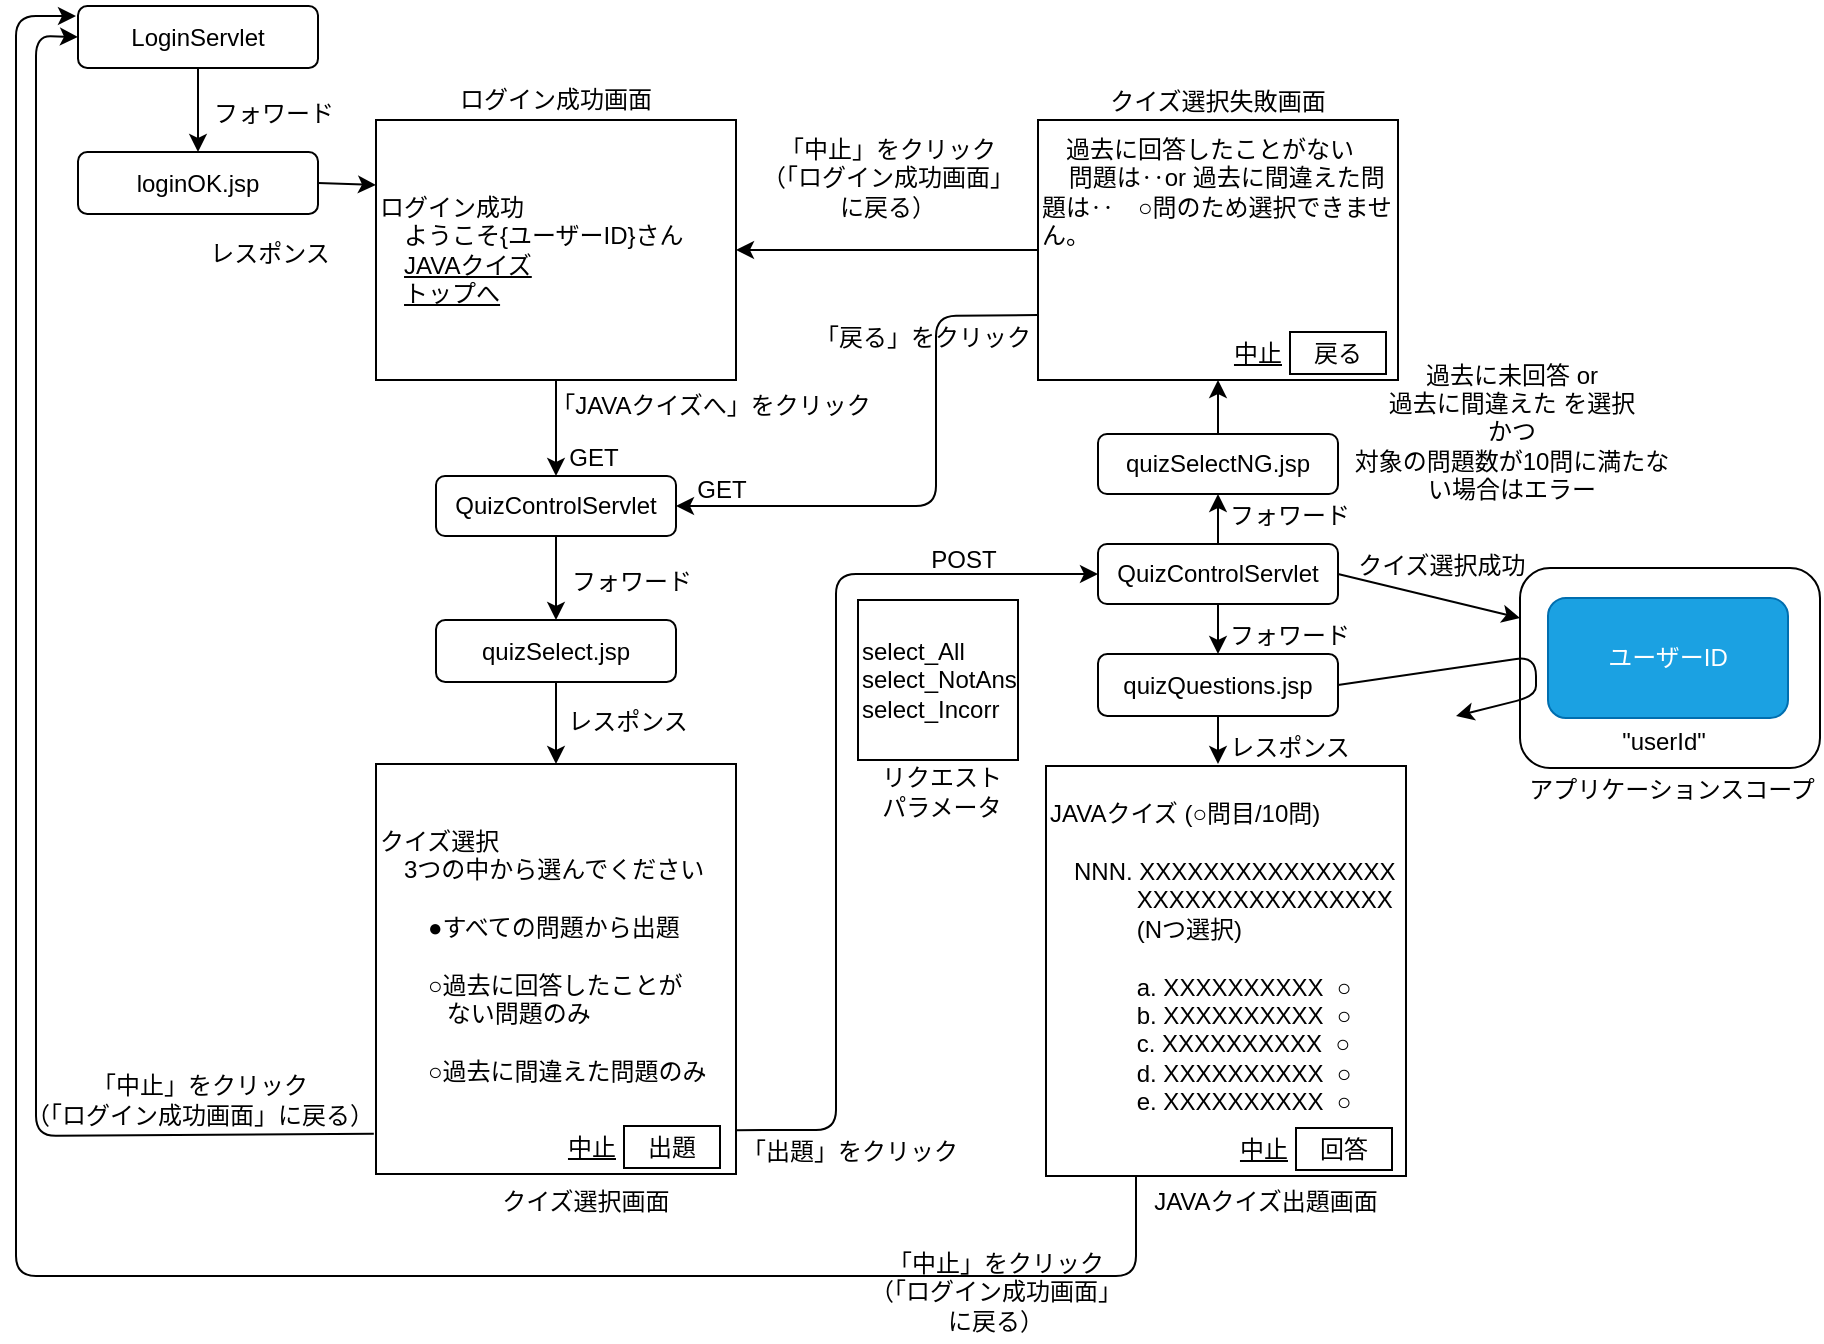 <mxfile>
    <diagram id="cOPPHnaynSb4PC9Ppda5" name="ページ1">
        <mxGraphModel dx="576" dy="475" grid="1" gridSize="10" guides="1" tooltips="1" connect="1" arrows="1" fold="1" page="1" pageScale="1" pageWidth="827" pageHeight="1169" background="none" math="0" shadow="0">
            <root>
                <mxCell id="0"/>
                <mxCell id="1" parent="0"/>
                <mxCell id="12" value="「出題」をクリック" style="text;html=1;strokeColor=none;fillColor=none;align=center;verticalAlign=middle;whiteSpace=wrap;rounded=0;" parent="1" vertex="1">
                    <mxGeometry x="347" y="563" width="160" height="30" as="geometry"/>
                </mxCell>
                <mxCell id="34" value="過去に未回答 or &lt;br&gt;過去に間違えた を選択&lt;br&gt;かつ&lt;br&gt;対象の問題数が10問に満たない場合はエラー" style="text;html=1;strokeColor=none;fillColor=none;align=center;verticalAlign=middle;whiteSpace=wrap;rounded=0;" parent="1" vertex="1">
                    <mxGeometry x="678" y="171" width="160" height="93" as="geometry"/>
                </mxCell>
                <mxCell id="38" value="　過去に回答したことがない&lt;br&gt;&amp;nbsp; &amp;nbsp; 問題は‥or 過去に間違えた問題は‥　○問のため選択できません。&lt;br&gt;&lt;br&gt;&lt;br&gt;&lt;br&gt;&lt;br&gt;" style="rounded=0;whiteSpace=wrap;html=1;align=left;" parent="1" vertex="1">
                    <mxGeometry x="521" y="62" width="180" height="130" as="geometry"/>
                </mxCell>
                <mxCell id="2" value="ログイン成功&lt;br&gt;　ようこそ{ユーザーID}さん&lt;br&gt;　&lt;u&gt;JAVAクイズ&lt;/u&gt;&lt;br&gt;　&lt;u&gt;トップへ&lt;/u&gt;" style="rounded=0;whiteSpace=wrap;html=1;align=left;" parent="1" vertex="1">
                    <mxGeometry x="190" y="62" width="180" height="130" as="geometry"/>
                </mxCell>
                <mxCell id="3" value="クイズ選択&lt;br&gt;　3つの中から選んでください&lt;br&gt;&lt;br&gt;　　●すべての問題から出題&lt;br&gt;&lt;br&gt;　　○過去に回答したことが&lt;br&gt;&amp;nbsp; &amp;nbsp; &amp;nbsp; &amp;nbsp; &amp;nbsp; ない問題のみ&lt;br&gt;&lt;br&gt;　　○過去に間違えた問題のみ&lt;br&gt;&lt;br&gt;" style="rounded=0;whiteSpace=wrap;html=1;align=left;" parent="1" vertex="1">
                    <mxGeometry x="190" y="384" width="180" height="205" as="geometry"/>
                </mxCell>
                <mxCell id="6" value="出題" style="text;html=1;strokeColor=default;fillColor=none;align=center;verticalAlign=middle;whiteSpace=wrap;rounded=0;" parent="1" vertex="1">
                    <mxGeometry x="314" y="565" width="48" height="21" as="geometry"/>
                </mxCell>
                <mxCell id="7" value="JAVAクイズ (○問目/10問)&lt;br&gt;&lt;br&gt;　NNN. XXXXXXXXXXXXXXXX&lt;br&gt;&amp;nbsp; &amp;nbsp; &amp;nbsp; &amp;nbsp; &amp;nbsp; &amp;nbsp; &amp;nbsp;XXXXXXXXXXXXXXXX&lt;br&gt;&amp;nbsp; &amp;nbsp; &amp;nbsp; &amp;nbsp; &amp;nbsp; &amp;nbsp; &amp;nbsp;(Nつ選択)&lt;br&gt;&lt;br&gt;&amp;nbsp; &amp;nbsp; &amp;nbsp; &amp;nbsp; &amp;nbsp; &amp;nbsp; &amp;nbsp;a. XXXXXXXXXX&amp;nbsp; ○&lt;br&gt;&amp;nbsp; &amp;nbsp; &amp;nbsp; &amp;nbsp; &amp;nbsp; &amp;nbsp; &amp;nbsp;b. XXXXXXXXXX&amp;nbsp; ○&lt;br&gt;&amp;nbsp; &amp;nbsp; &amp;nbsp; &amp;nbsp; &amp;nbsp; &amp;nbsp; &amp;nbsp;c. XXXXXXXXXX&amp;nbsp; ○&lt;br&gt;&amp;nbsp; &amp;nbsp; &amp;nbsp; &amp;nbsp; &amp;nbsp; &amp;nbsp; &amp;nbsp;d. XXXXXXXXXX&amp;nbsp; ○&lt;br&gt;&amp;nbsp; &amp;nbsp; &amp;nbsp; &amp;nbsp; &amp;nbsp; &amp;nbsp; &amp;nbsp;e. XXXXXXXXXX&amp;nbsp; ○&lt;br&gt;&lt;br&gt;" style="rounded=0;whiteSpace=wrap;html=1;align=left;" parent="1" vertex="1">
                    <mxGeometry x="525" y="385" width="180" height="205" as="geometry"/>
                </mxCell>
                <mxCell id="35" value="" style="edgeStyle=none;html=1;entryX=1;entryY=0.5;entryDx=0;entryDy=0;exitX=0;exitY=0.75;exitDx=0;exitDy=0;" parent="1" source="38" target="52" edge="1">
                    <mxGeometry relative="1" as="geometry">
                        <Array as="points">
                            <mxPoint x="470" y="160"/>
                            <mxPoint x="470" y="255"/>
                        </Array>
                        <mxPoint x="520" y="160" as="sourcePoint"/>
                    </mxGeometry>
                </mxCell>
                <mxCell id="10" value="「JAVAクイズへ」をクリック" style="text;html=1;strokeColor=none;fillColor=none;align=center;verticalAlign=middle;whiteSpace=wrap;rounded=0;" parent="1" vertex="1">
                    <mxGeometry x="269" y="190" width="177" height="30" as="geometry"/>
                </mxCell>
                <mxCell id="11" value="" style="endArrow=classic;html=1;exitX=0.5;exitY=1;exitDx=0;exitDy=0;entryX=0.5;entryY=0;entryDx=0;entryDy=0;" parent="1" source="2" target="52" edge="1">
                    <mxGeometry width="50" height="50" relative="1" as="geometry">
                        <mxPoint x="402" y="263" as="sourcePoint"/>
                        <mxPoint x="280" y="240" as="targetPoint"/>
                    </mxGeometry>
                </mxCell>
                <mxCell id="14" value="ログイン成功画面" style="text;html=1;strokeColor=none;fillColor=none;align=center;verticalAlign=middle;whiteSpace=wrap;rounded=0;" parent="1" vertex="1">
                    <mxGeometry x="200" y="33" width="160" height="38" as="geometry"/>
                </mxCell>
                <mxCell id="15" value="クイズ選択画面" style="text;html=1;strokeColor=none;fillColor=none;align=center;verticalAlign=middle;whiteSpace=wrap;rounded=0;" parent="1" vertex="1">
                    <mxGeometry x="215" y="588" width="160" height="30" as="geometry"/>
                </mxCell>
                <mxCell id="16" value="JAVAクイズ出題画面" style="text;html=1;strokeColor=none;fillColor=none;align=center;verticalAlign=middle;whiteSpace=wrap;rounded=0;" parent="1" vertex="1">
                    <mxGeometry x="555" y="588" width="160" height="30" as="geometry"/>
                </mxCell>
                <mxCell id="17" value="「中止」をクリック&lt;br&gt;（「ログイン成功画面」に戻る）" style="text;html=1;strokeColor=none;fillColor=none;align=center;verticalAlign=middle;whiteSpace=wrap;rounded=0;" parent="1" vertex="1">
                    <mxGeometry x="7" y="535" width="190" height="34" as="geometry"/>
                </mxCell>
                <mxCell id="18" value="" style="endArrow=classic;html=1;exitX=-0.006;exitY=0.902;exitDx=0;exitDy=0;entryX=0;entryY=0.5;entryDx=0;entryDy=0;exitPerimeter=0;" parent="1" source="3" target="46" edge="1">
                    <mxGeometry width="50" height="50" relative="1" as="geometry">
                        <mxPoint x="204" y="396" as="sourcePoint"/>
                        <mxPoint x="206" y="366" as="targetPoint"/>
                        <Array as="points">
                            <mxPoint x="20" y="570"/>
                            <mxPoint x="20" y="20"/>
                        </Array>
                    </mxGeometry>
                </mxCell>
                <mxCell id="21" value="&lt;u&gt;中止&lt;/u&gt;" style="text;html=1;strokeColor=none;fillColor=none;align=center;verticalAlign=middle;whiteSpace=wrap;rounded=0;" parent="1" vertex="1">
                    <mxGeometry x="274" y="565" width="48" height="21" as="geometry"/>
                </mxCell>
                <mxCell id="27" value="&lt;u&gt;中止&lt;/u&gt;" style="text;html=1;strokeColor=none;fillColor=none;align=center;verticalAlign=middle;whiteSpace=wrap;rounded=0;" parent="1" vertex="1">
                    <mxGeometry x="607" y="168" width="48" height="21" as="geometry"/>
                </mxCell>
                <mxCell id="28" value="戻る" style="text;html=1;strokeColor=default;fillColor=none;align=center;verticalAlign=middle;whiteSpace=wrap;rounded=0;" parent="1" vertex="1">
                    <mxGeometry x="647" y="168" width="48" height="21" as="geometry"/>
                </mxCell>
                <mxCell id="29" value="クイズ選択失敗画面" style="text;html=1;strokeColor=none;fillColor=none;align=center;verticalAlign=middle;whiteSpace=wrap;rounded=0;" parent="1" vertex="1">
                    <mxGeometry x="531" y="38" width="160" height="30" as="geometry"/>
                </mxCell>
                <mxCell id="33" value="「中止」をクリック&lt;br&gt;（「ログイン成功画面」&lt;br&gt;に戻る）" style="text;html=1;strokeColor=none;fillColor=none;align=center;verticalAlign=middle;whiteSpace=wrap;rounded=0;" parent="1" vertex="1">
                    <mxGeometry x="420" y="623" width="160" height="50" as="geometry"/>
                </mxCell>
                <mxCell id="36" value="" style="endArrow=classic;html=1;exitX=1;exitY=0.893;exitDx=0;exitDy=0;entryX=0;entryY=0.5;entryDx=0;entryDy=0;exitPerimeter=0;" parent="1" source="3" target="68" edge="1">
                    <mxGeometry width="50" height="50" relative="1" as="geometry">
                        <mxPoint x="430" y="580" as="sourcePoint"/>
                        <mxPoint x="420" y="280" as="targetPoint"/>
                        <Array as="points">
                            <mxPoint x="420" y="567"/>
                            <mxPoint x="420" y="289"/>
                        </Array>
                    </mxGeometry>
                </mxCell>
                <mxCell id="39" value="&lt;u&gt;中止&lt;/u&gt;" style="text;html=1;strokeColor=none;fillColor=none;align=center;verticalAlign=middle;whiteSpace=wrap;rounded=0;" parent="1" vertex="1">
                    <mxGeometry x="610" y="566" width="48" height="21" as="geometry"/>
                </mxCell>
                <mxCell id="40" value="回答" style="text;html=1;strokeColor=default;fillColor=none;align=center;verticalAlign=middle;whiteSpace=wrap;rounded=0;" parent="1" vertex="1">
                    <mxGeometry x="650" y="566" width="48" height="21" as="geometry"/>
                </mxCell>
                <mxCell id="41" value="" style="endArrow=classic;html=1;exitX=0.25;exitY=1;exitDx=0;exitDy=0;" parent="1" source="7" edge="1">
                    <mxGeometry width="50" height="50" relative="1" as="geometry">
                        <mxPoint x="470" y="660" as="sourcePoint"/>
                        <mxPoint x="40" y="10" as="targetPoint"/>
                        <Array as="points">
                            <mxPoint x="570" y="640"/>
                            <mxPoint x="10" y="640"/>
                            <mxPoint x="10" y="10"/>
                        </Array>
                    </mxGeometry>
                </mxCell>
                <mxCell id="43" value="「中止」をクリック&lt;br&gt;（「ログイン成功画面」&lt;br&gt;に戻る）" style="text;html=1;strokeColor=none;fillColor=none;align=center;verticalAlign=middle;whiteSpace=wrap;rounded=0;" parent="1" vertex="1">
                    <mxGeometry x="366" y="66" width="160" height="50" as="geometry"/>
                </mxCell>
                <mxCell id="44" value="" style="endArrow=classic;html=1;exitX=0;exitY=0.5;exitDx=0;exitDy=0;entryX=1;entryY=0.5;entryDx=0;entryDy=0;" parent="1" source="38" target="2" edge="1">
                    <mxGeometry width="50" height="50" relative="1" as="geometry">
                        <mxPoint x="416" y="230" as="sourcePoint"/>
                        <mxPoint x="466" y="180" as="targetPoint"/>
                    </mxGeometry>
                </mxCell>
                <mxCell id="45" value="クイズ選択成功" style="text;html=1;strokeColor=none;fillColor=none;align=center;verticalAlign=middle;whiteSpace=wrap;rounded=0;" parent="1" vertex="1">
                    <mxGeometry x="643" y="270" width="160" height="30" as="geometry"/>
                </mxCell>
                <mxCell id="46" value="LoginServlet" style="rounded=1;whiteSpace=wrap;html=1;" parent="1" vertex="1">
                    <mxGeometry x="41" y="5" width="120" height="31" as="geometry"/>
                </mxCell>
                <mxCell id="47" value="loginOK.jsp" style="rounded=1;whiteSpace=wrap;html=1;" parent="1" vertex="1">
                    <mxGeometry x="41" y="78" width="120" height="31" as="geometry"/>
                </mxCell>
                <mxCell id="48" value="" style="endArrow=classic;html=1;exitX=0.5;exitY=1;exitDx=0;exitDy=0;entryX=0.5;entryY=0;entryDx=0;entryDy=0;" parent="1" source="46" target="47" edge="1">
                    <mxGeometry width="50" height="50" relative="1" as="geometry">
                        <mxPoint x="300" y="250" as="sourcePoint"/>
                        <mxPoint x="350" y="200" as="targetPoint"/>
                    </mxGeometry>
                </mxCell>
                <mxCell id="49" value="フォワード" style="text;html=1;strokeColor=none;fillColor=none;align=center;verticalAlign=middle;whiteSpace=wrap;rounded=0;" parent="1" vertex="1">
                    <mxGeometry x="104" y="44" width="70" height="30" as="geometry"/>
                </mxCell>
                <mxCell id="50" value="レスポンス" style="text;html=1;strokeColor=none;fillColor=none;align=center;verticalAlign=middle;whiteSpace=wrap;rounded=0;" parent="1" vertex="1">
                    <mxGeometry x="102" y="114" width="70" height="30" as="geometry"/>
                </mxCell>
                <mxCell id="51" value="" style="endArrow=classic;html=1;exitX=1;exitY=0.5;exitDx=0;exitDy=0;entryX=0;entryY=0.25;entryDx=0;entryDy=0;" parent="1" source="47" target="2" edge="1">
                    <mxGeometry width="50" height="50" relative="1" as="geometry">
                        <mxPoint x="300" y="240" as="sourcePoint"/>
                        <mxPoint x="350" y="190" as="targetPoint"/>
                    </mxGeometry>
                </mxCell>
                <mxCell id="52" value="QuizControlServlet" style="rounded=1;whiteSpace=wrap;html=1;" parent="1" vertex="1">
                    <mxGeometry x="220" y="240" width="120" height="30" as="geometry"/>
                </mxCell>
                <mxCell id="53" value="quizSelect.jsp" style="rounded=1;whiteSpace=wrap;html=1;" parent="1" vertex="1">
                    <mxGeometry x="220" y="312" width="120" height="31" as="geometry"/>
                </mxCell>
                <mxCell id="54" value="" style="endArrow=classic;html=1;exitX=0.5;exitY=1;exitDx=0;exitDy=0;entryX=0.5;entryY=0;entryDx=0;entryDy=0;" parent="1" source="52" target="53" edge="1">
                    <mxGeometry width="50" height="50" relative="1" as="geometry">
                        <mxPoint x="479" y="484" as="sourcePoint"/>
                        <mxPoint x="529" y="434" as="targetPoint"/>
                    </mxGeometry>
                </mxCell>
                <mxCell id="55" value="フォワード" style="text;html=1;strokeColor=none;fillColor=none;align=center;verticalAlign=middle;whiteSpace=wrap;rounded=0;" parent="1" vertex="1">
                    <mxGeometry x="283" y="278" width="70" height="30" as="geometry"/>
                </mxCell>
                <mxCell id="56" value="レスポンス" style="text;html=1;strokeColor=none;fillColor=none;align=center;verticalAlign=middle;whiteSpace=wrap;rounded=0;" parent="1" vertex="1">
                    <mxGeometry x="281" y="348" width="70" height="30" as="geometry"/>
                </mxCell>
                <mxCell id="57" value="" style="endArrow=classic;html=1;exitX=0.5;exitY=1;exitDx=0;exitDy=0;entryX=0.5;entryY=0;entryDx=0;entryDy=0;" parent="1" source="53" target="3" edge="1">
                    <mxGeometry width="50" height="50" relative="1" as="geometry">
                        <mxPoint x="281" y="342" as="sourcePoint"/>
                        <mxPoint x="281" y="384" as="targetPoint"/>
                    </mxGeometry>
                </mxCell>
                <mxCell id="58" value="GET" style="text;html=1;strokeColor=none;fillColor=none;align=center;verticalAlign=middle;whiteSpace=wrap;rounded=0;" parent="1" vertex="1">
                    <mxGeometry x="269" y="221" width="60" height="20" as="geometry"/>
                </mxCell>
                <mxCell id="60" value="" style="endArrow=classic;html=1;exitX=0.5;exitY=0;exitDx=0;exitDy=0;" parent="1" source="61" target="38" edge="1">
                    <mxGeometry width="50" height="50" relative="1" as="geometry">
                        <mxPoint x="611" y="192" as="sourcePoint"/>
                        <mxPoint x="580" y="220" as="targetPoint"/>
                    </mxGeometry>
                </mxCell>
                <mxCell id="61" value="quizSelectNG.jsp" style="rounded=1;whiteSpace=wrap;html=1;" parent="1" vertex="1">
                    <mxGeometry x="551" y="219" width="120" height="30" as="geometry"/>
                </mxCell>
                <mxCell id="62" value="quizQuestions.jsp" style="rounded=1;whiteSpace=wrap;html=1;" parent="1" vertex="1">
                    <mxGeometry x="551" y="329" width="120" height="31" as="geometry"/>
                </mxCell>
                <mxCell id="63" value="" style="endArrow=classic;html=1;entryX=0.5;entryY=1;entryDx=0;entryDy=0;exitX=0.5;exitY=0;exitDx=0;exitDy=0;" parent="1" source="68" target="61" edge="1">
                    <mxGeometry width="50" height="50" relative="1" as="geometry">
                        <mxPoint x="630" y="260" as="sourcePoint"/>
                        <mxPoint x="611" y="270" as="targetPoint"/>
                    </mxGeometry>
                </mxCell>
                <mxCell id="64" value="フォワード" style="text;html=1;strokeColor=none;fillColor=none;align=center;verticalAlign=middle;whiteSpace=wrap;rounded=0;" parent="1" vertex="1">
                    <mxGeometry x="612" y="305" width="70" height="30" as="geometry"/>
                </mxCell>
                <mxCell id="65" value="レスポンス" style="text;html=1;strokeColor=none;fillColor=none;align=center;verticalAlign=middle;whiteSpace=wrap;rounded=0;" parent="1" vertex="1">
                    <mxGeometry x="612" y="361" width="70" height="30" as="geometry"/>
                </mxCell>
                <mxCell id="66" value="" style="endArrow=classic;html=1;exitX=0.5;exitY=1;exitDx=0;exitDy=0;entryX=0.5;entryY=0;entryDx=0;entryDy=0;" parent="1" source="62" edge="1">
                    <mxGeometry width="50" height="50" relative="1" as="geometry">
                        <mxPoint x="612" y="342" as="sourcePoint"/>
                        <mxPoint x="611" y="384" as="targetPoint"/>
                    </mxGeometry>
                </mxCell>
                <mxCell id="68" value="QuizControlServlet" style="rounded=1;whiteSpace=wrap;html=1;" parent="1" vertex="1">
                    <mxGeometry x="551" y="274" width="120" height="30" as="geometry"/>
                </mxCell>
                <mxCell id="69" value="" style="endArrow=classic;html=1;exitX=0.5;exitY=1;exitDx=0;exitDy=0;entryX=0.5;entryY=0;entryDx=0;entryDy=0;" parent="1" source="68" target="62" edge="1">
                    <mxGeometry width="50" height="50" relative="1" as="geometry">
                        <mxPoint x="609" y="303" as="sourcePoint"/>
                        <mxPoint x="609" y="328" as="targetPoint"/>
                    </mxGeometry>
                </mxCell>
                <mxCell id="70" value="select_All&lt;br&gt;select_NotAns&lt;br&gt;select_Incorr" style="whiteSpace=wrap;html=1;aspect=fixed;align=left;" parent="1" vertex="1">
                    <mxGeometry x="431" y="302" width="80" height="80" as="geometry"/>
                </mxCell>
                <mxCell id="71" value="リクエスト&lt;br&gt;パラメータ" style="text;html=1;strokeColor=none;fillColor=none;align=center;verticalAlign=middle;whiteSpace=wrap;rounded=0;" parent="1" vertex="1">
                    <mxGeometry x="433" y="383" width="80" height="30" as="geometry"/>
                </mxCell>
                <mxCell id="73" value="POST" style="text;html=1;strokeColor=none;fillColor=none;align=center;verticalAlign=middle;whiteSpace=wrap;rounded=0;" parent="1" vertex="1">
                    <mxGeometry x="454" y="272" width="60" height="20" as="geometry"/>
                </mxCell>
                <mxCell id="74" value="GET" style="text;html=1;strokeColor=none;fillColor=none;align=center;verticalAlign=middle;whiteSpace=wrap;rounded=0;" parent="1" vertex="1">
                    <mxGeometry x="333" y="237" width="60" height="20" as="geometry"/>
                </mxCell>
                <mxCell id="75" value="フォワード" style="text;html=1;strokeColor=none;fillColor=none;align=center;verticalAlign=middle;whiteSpace=wrap;rounded=0;" parent="1" vertex="1">
                    <mxGeometry x="612" y="245" width="70" height="30" as="geometry"/>
                </mxCell>
                <mxCell id="76" value="" style="rounded=1;whiteSpace=wrap;html=1;" parent="1" vertex="1">
                    <mxGeometry x="762" y="286" width="150" height="100" as="geometry"/>
                </mxCell>
                <mxCell id="77" value="ユーザーID" style="rounded=1;whiteSpace=wrap;html=1;fillColor=#1ba1e2;fontColor=#ffffff;strokeColor=#006EAF;" parent="1" vertex="1">
                    <mxGeometry x="776" y="301" width="120" height="60" as="geometry"/>
                </mxCell>
                <mxCell id="78" value="&quot;userId&quot;" style="text;html=1;strokeColor=none;fillColor=none;align=center;verticalAlign=middle;whiteSpace=wrap;rounded=0;" parent="1" vertex="1">
                    <mxGeometry x="804" y="358" width="60" height="30" as="geometry"/>
                </mxCell>
                <mxCell id="79" value="アプリケーションスコープ" style="text;html=1;strokeColor=none;fillColor=none;align=center;verticalAlign=middle;whiteSpace=wrap;rounded=0;" parent="1" vertex="1">
                    <mxGeometry x="763" y="387" width="150" height="20" as="geometry"/>
                </mxCell>
                <mxCell id="80" value="" style="endArrow=classic;html=1;exitX=1;exitY=0.5;exitDx=0;exitDy=0;" parent="1" source="62" edge="1">
                    <mxGeometry width="50" height="50" relative="1" as="geometry">
                        <mxPoint x="630" y="410" as="sourcePoint"/>
                        <mxPoint x="730" y="360" as="targetPoint"/>
                        <Array as="points">
                            <mxPoint x="770" y="330"/>
                            <mxPoint x="770" y="350"/>
                        </Array>
                    </mxGeometry>
                </mxCell>
                <mxCell id="81" value="" style="endArrow=classic;html=1;exitX=1;exitY=0.5;exitDx=0;exitDy=0;entryX=0;entryY=0.25;entryDx=0;entryDy=0;" parent="1" source="68" target="76" edge="1">
                    <mxGeometry width="50" height="50" relative="1" as="geometry">
                        <mxPoint x="660" y="289" as="sourcePoint"/>
                        <mxPoint x="680" y="360" as="targetPoint"/>
                    </mxGeometry>
                </mxCell>
                <mxCell id="82" value="「戻る」をクリック" style="text;html=1;strokeColor=none;fillColor=none;align=center;verticalAlign=middle;whiteSpace=wrap;rounded=0;" parent="1" vertex="1">
                    <mxGeometry x="408" y="156" width="111" height="30" as="geometry"/>
                </mxCell>
            </root>
        </mxGraphModel>
    </diagram>
</mxfile>